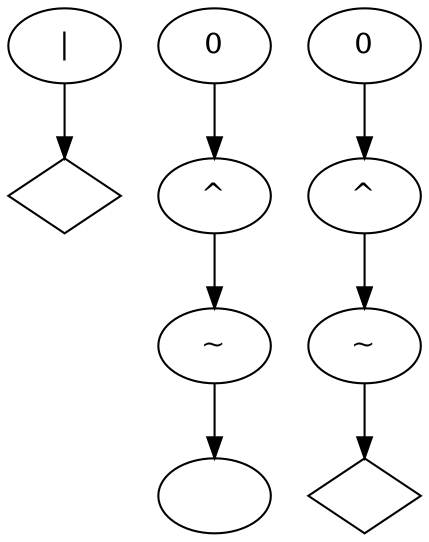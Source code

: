 digraph G {
n0 [label="",shape="diamond"];
n1 [label="|"];
n6 [label="^"];
n10 [label="",shape="diamond"];
n11 [label="^"];
n14 [label="0"];
n16 [label="0"];
n17 [label=""];
n4 [label="~"];
n5 [label="~"];
n1 -> n0
n6 -> n5
n11 -> n4
n14 -> n11
n16 -> n6
n4 -> n10
n5 -> n17
}